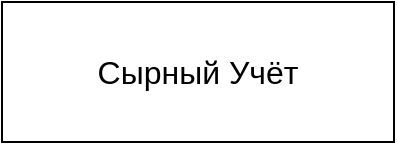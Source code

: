 <mxfile version="15.2.1" type="github">
  <diagram id="F3Oq2SdxqIKDGbHoNa_y" name="Page-1">
    <mxGraphModel dx="1021" dy="529" grid="1" gridSize="10" guides="1" tooltips="1" connect="1" arrows="1" fold="1" page="1" pageScale="1" pageWidth="827" pageHeight="1169" math="0" shadow="0">
      <root>
        <mxCell id="0" />
        <mxCell id="1" parent="0" />
        <mxCell id="UUQHCcC1c7Up3ryjeAP4-1" value="&lt;font style=&quot;font-size: 16px&quot;&gt;Сырный Учёт&lt;/font&gt;" style="rounded=0;whiteSpace=wrap;html=1;" vertex="1" parent="1">
          <mxGeometry x="354" y="30" width="196" height="70" as="geometry" />
        </mxCell>
      </root>
    </mxGraphModel>
  </diagram>
</mxfile>

